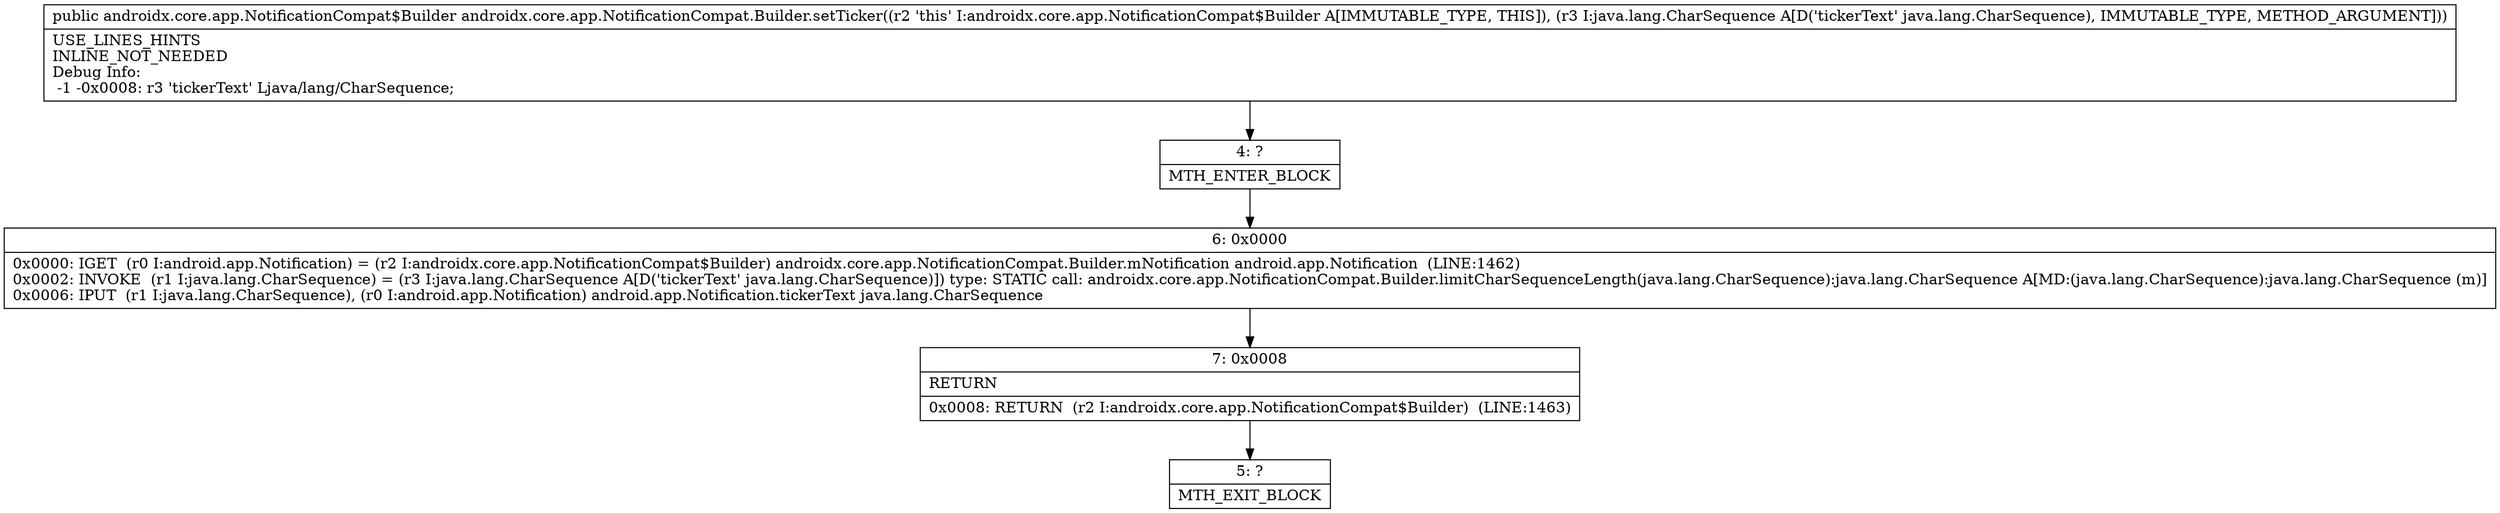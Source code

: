 digraph "CFG forandroidx.core.app.NotificationCompat.Builder.setTicker(Ljava\/lang\/CharSequence;)Landroidx\/core\/app\/NotificationCompat$Builder;" {
Node_4 [shape=record,label="{4\:\ ?|MTH_ENTER_BLOCK\l}"];
Node_6 [shape=record,label="{6\:\ 0x0000|0x0000: IGET  (r0 I:android.app.Notification) = (r2 I:androidx.core.app.NotificationCompat$Builder) androidx.core.app.NotificationCompat.Builder.mNotification android.app.Notification  (LINE:1462)\l0x0002: INVOKE  (r1 I:java.lang.CharSequence) = (r3 I:java.lang.CharSequence A[D('tickerText' java.lang.CharSequence)]) type: STATIC call: androidx.core.app.NotificationCompat.Builder.limitCharSequenceLength(java.lang.CharSequence):java.lang.CharSequence A[MD:(java.lang.CharSequence):java.lang.CharSequence (m)]\l0x0006: IPUT  (r1 I:java.lang.CharSequence), (r0 I:android.app.Notification) android.app.Notification.tickerText java.lang.CharSequence \l}"];
Node_7 [shape=record,label="{7\:\ 0x0008|RETURN\l|0x0008: RETURN  (r2 I:androidx.core.app.NotificationCompat$Builder)  (LINE:1463)\l}"];
Node_5 [shape=record,label="{5\:\ ?|MTH_EXIT_BLOCK\l}"];
MethodNode[shape=record,label="{public androidx.core.app.NotificationCompat$Builder androidx.core.app.NotificationCompat.Builder.setTicker((r2 'this' I:androidx.core.app.NotificationCompat$Builder A[IMMUTABLE_TYPE, THIS]), (r3 I:java.lang.CharSequence A[D('tickerText' java.lang.CharSequence), IMMUTABLE_TYPE, METHOD_ARGUMENT]))  | USE_LINES_HINTS\lINLINE_NOT_NEEDED\lDebug Info:\l  \-1 \-0x0008: r3 'tickerText' Ljava\/lang\/CharSequence;\l}"];
MethodNode -> Node_4;Node_4 -> Node_6;
Node_6 -> Node_7;
Node_7 -> Node_5;
}

